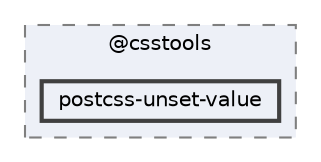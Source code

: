 digraph "pkiclassroomrescheduler/src/main/frontend/node_modules/@csstools/postcss-unset-value"
{
 // LATEX_PDF_SIZE
  bgcolor="transparent";
  edge [fontname=Helvetica,fontsize=10,labelfontname=Helvetica,labelfontsize=10];
  node [fontname=Helvetica,fontsize=10,shape=box,height=0.2,width=0.4];
  compound=true
  subgraph clusterdir_e64c7a9474e15b6f7032b6f38e6f2d22 {
    graph [ bgcolor="#edf0f7", pencolor="grey50", label="@csstools", fontname=Helvetica,fontsize=10 style="filled,dashed", URL="dir_e64c7a9474e15b6f7032b6f38e6f2d22.html",tooltip=""]
  dir_bfe4fcc8d6ad72f80d2935b5568870c7 [label="postcss-unset-value", fillcolor="#edf0f7", color="grey25", style="filled,bold", URL="dir_bfe4fcc8d6ad72f80d2935b5568870c7.html",tooltip=""];
  }
}
